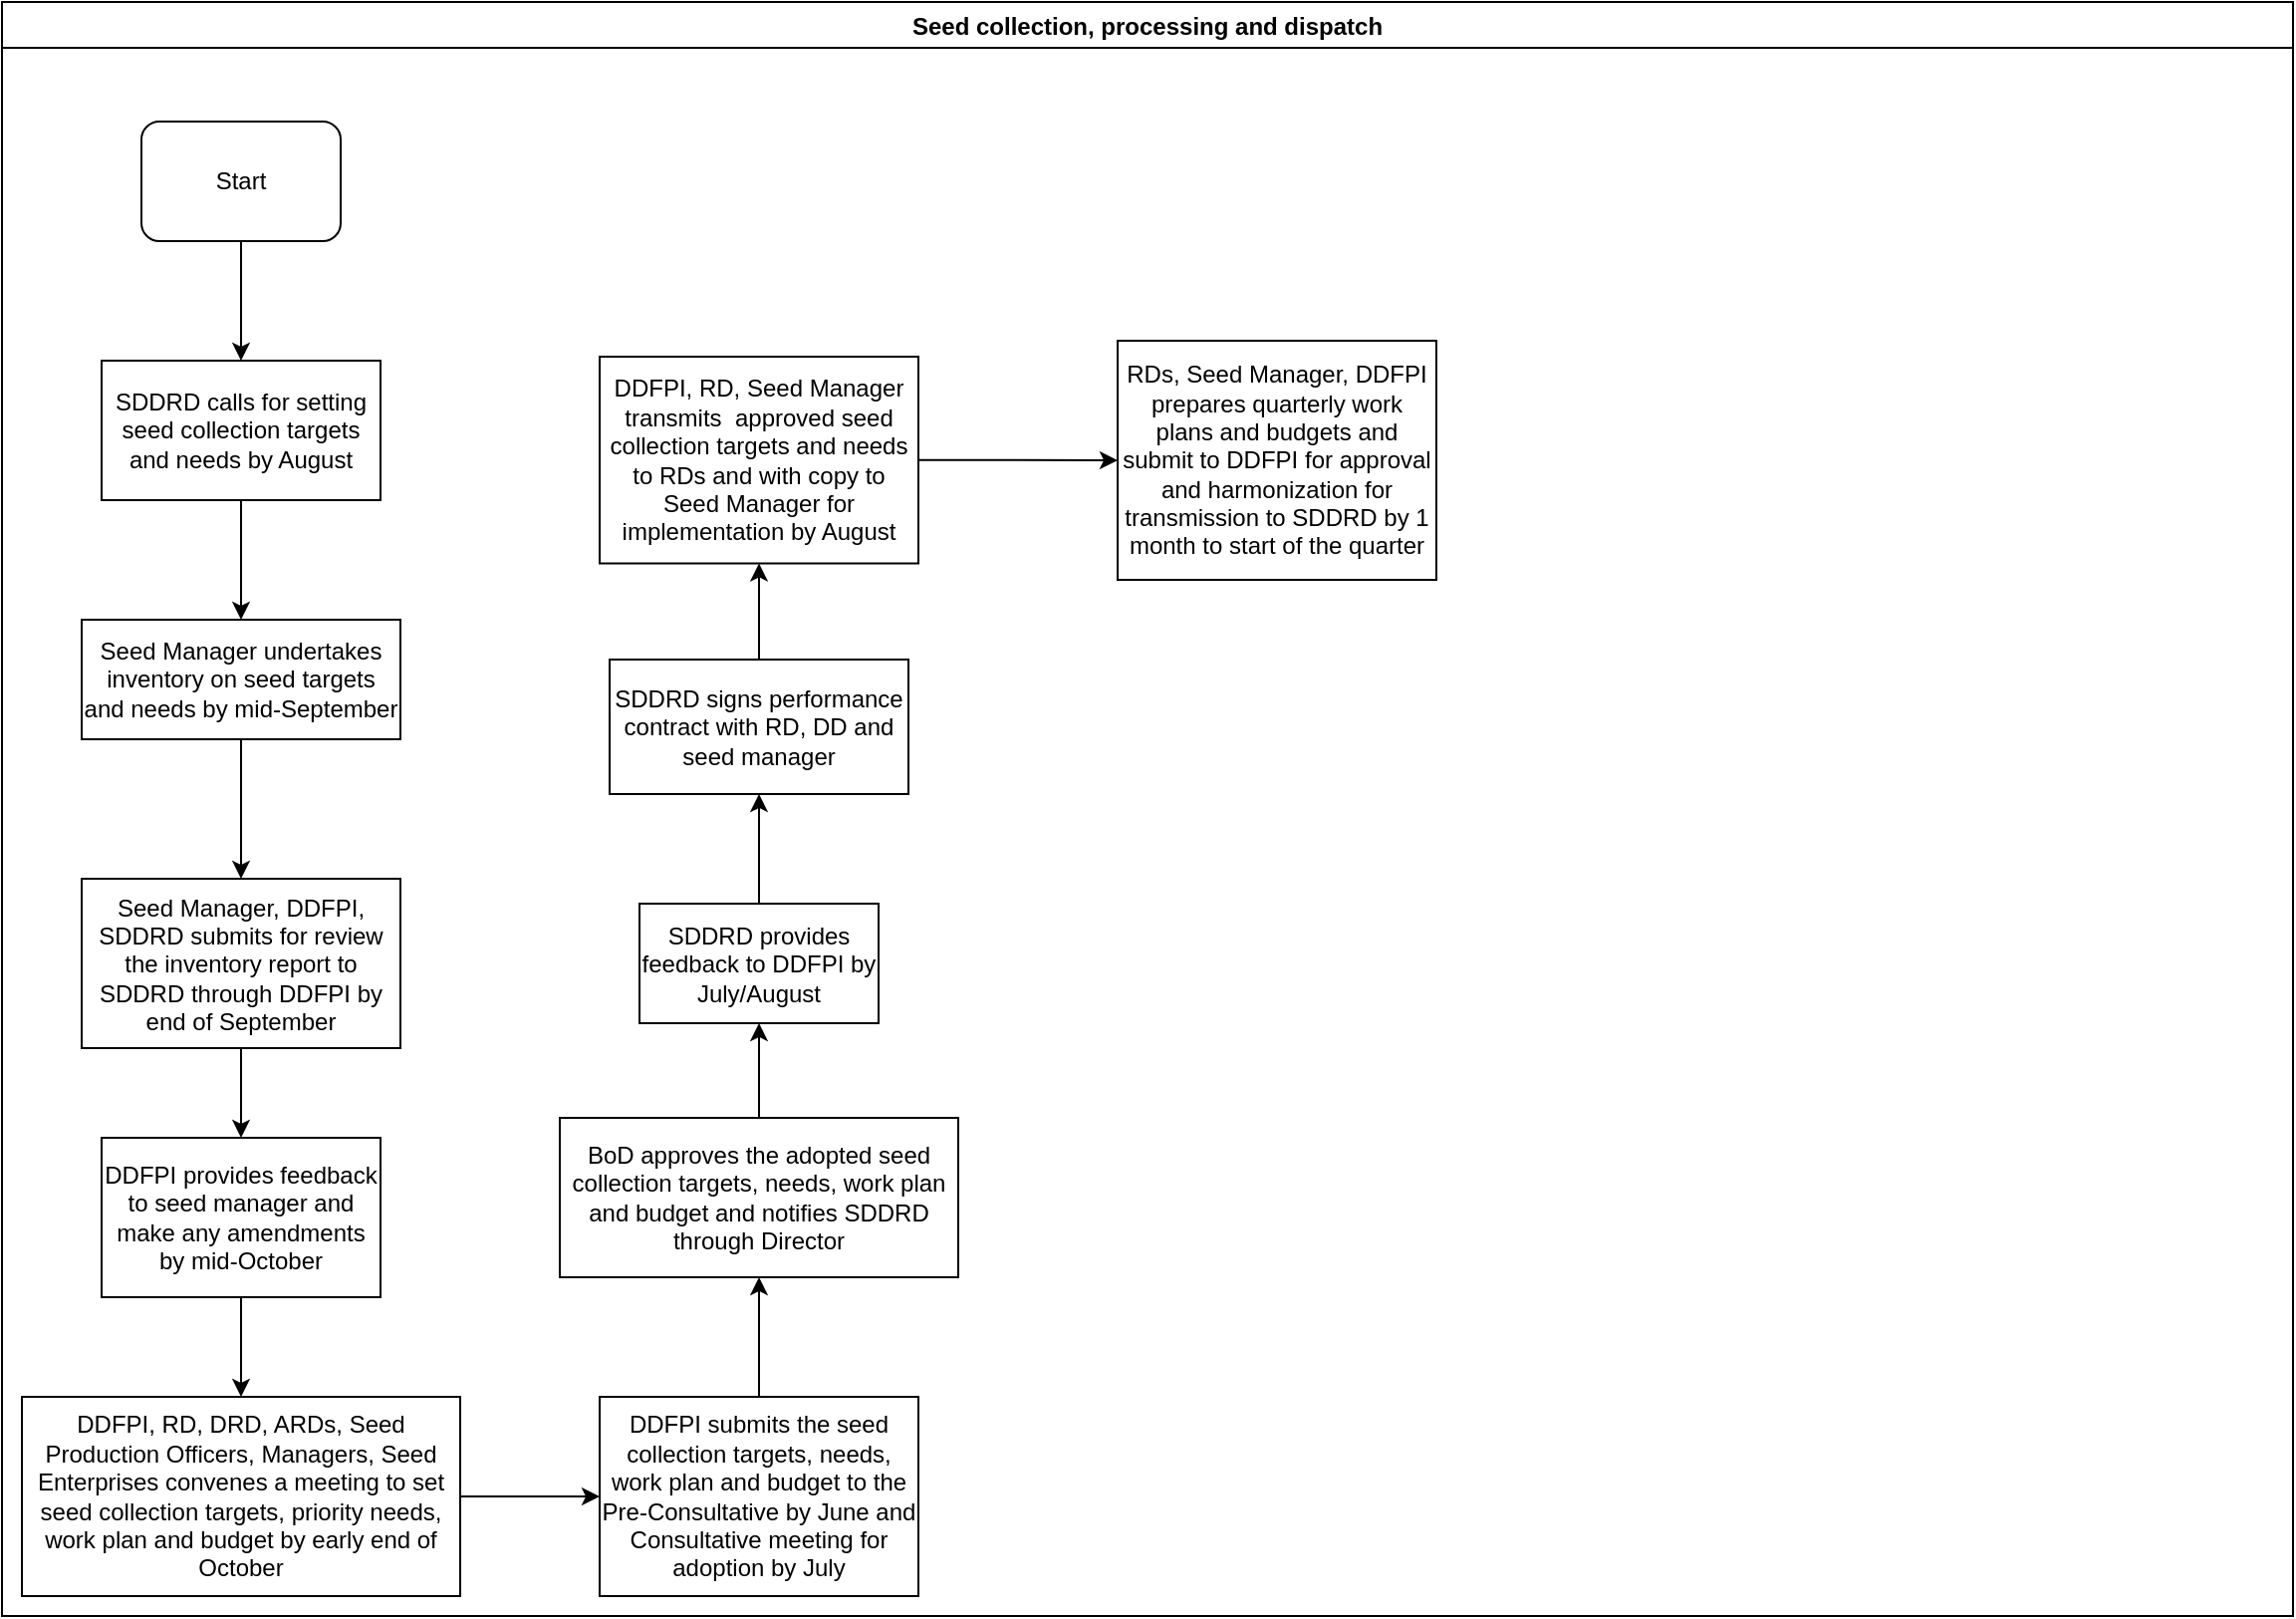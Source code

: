 <mxfile version="14.2.7" type="github">
  <diagram id="Hti3g_JA2gQ-FCei74Bm" name="Page-1">
    <mxGraphModel dx="1038" dy="547" grid="1" gridSize="10" guides="1" tooltips="1" connect="1" arrows="1" fold="1" page="1" pageScale="1" pageWidth="1169" pageHeight="827" math="0" shadow="0">
      <root>
        <mxCell id="0" />
        <mxCell id="1" parent="0" />
        <mxCell id="CFJs6edvpneOBIYGKQMz-1" value="Seed collection, processing and dispatch" style="swimlane;" vertex="1" parent="1">
          <mxGeometry x="10" y="10" width="1150" height="810" as="geometry" />
        </mxCell>
        <mxCell id="CFJs6edvpneOBIYGKQMz-2" value="Start" style="rounded=1;whiteSpace=wrap;html=1;" vertex="1" parent="CFJs6edvpneOBIYGKQMz-1">
          <mxGeometry x="70" y="60" width="100" height="60" as="geometry" />
        </mxCell>
        <mxCell id="CFJs6edvpneOBIYGKQMz-5" value="SDDRD calls for setting seed collection targets and needs by August" style="rounded=0;whiteSpace=wrap;html=1;" vertex="1" parent="CFJs6edvpneOBIYGKQMz-1">
          <mxGeometry x="50" y="180" width="140" height="70" as="geometry" />
        </mxCell>
        <mxCell id="CFJs6edvpneOBIYGKQMz-4" value="" style="edgeStyle=orthogonalEdgeStyle;rounded=0;orthogonalLoop=1;jettySize=auto;html=1;" edge="1" parent="CFJs6edvpneOBIYGKQMz-1" source="CFJs6edvpneOBIYGKQMz-2" target="CFJs6edvpneOBIYGKQMz-5">
          <mxGeometry relative="1" as="geometry">
            <mxPoint x="120" y="200" as="targetPoint" />
          </mxGeometry>
        </mxCell>
        <mxCell id="CFJs6edvpneOBIYGKQMz-6" value="Seed Manager undertakes inventory on seed targets and needs by mid-September" style="whiteSpace=wrap;html=1;rounded=0;" vertex="1" parent="CFJs6edvpneOBIYGKQMz-1">
          <mxGeometry x="40" y="310" width="160" height="60" as="geometry" />
        </mxCell>
        <mxCell id="CFJs6edvpneOBIYGKQMz-7" value="" style="edgeStyle=orthogonalEdgeStyle;rounded=0;orthogonalLoop=1;jettySize=auto;html=1;" edge="1" parent="CFJs6edvpneOBIYGKQMz-1" source="CFJs6edvpneOBIYGKQMz-5" target="CFJs6edvpneOBIYGKQMz-6">
          <mxGeometry relative="1" as="geometry" />
        </mxCell>
        <mxCell id="CFJs6edvpneOBIYGKQMz-8" value="Seed Manager, DDFPI, SDDRD submits for review the inventory report to SDDRD through DDFPI by end of September" style="whiteSpace=wrap;html=1;rounded=0;" vertex="1" parent="CFJs6edvpneOBIYGKQMz-1">
          <mxGeometry x="40" y="440" width="160" height="85" as="geometry" />
        </mxCell>
        <mxCell id="CFJs6edvpneOBIYGKQMz-9" value="" style="edgeStyle=orthogonalEdgeStyle;rounded=0;orthogonalLoop=1;jettySize=auto;html=1;" edge="1" parent="CFJs6edvpneOBIYGKQMz-1" source="CFJs6edvpneOBIYGKQMz-6" target="CFJs6edvpneOBIYGKQMz-8">
          <mxGeometry relative="1" as="geometry" />
        </mxCell>
        <mxCell id="CFJs6edvpneOBIYGKQMz-10" value="DDFPI provides feedback to seed manager and make any amendments by mid-October" style="whiteSpace=wrap;html=1;rounded=0;" vertex="1" parent="CFJs6edvpneOBIYGKQMz-1">
          <mxGeometry x="50" y="570" width="140" height="80" as="geometry" />
        </mxCell>
        <mxCell id="CFJs6edvpneOBIYGKQMz-11" value="" style="edgeStyle=orthogonalEdgeStyle;rounded=0;orthogonalLoop=1;jettySize=auto;html=1;" edge="1" parent="CFJs6edvpneOBIYGKQMz-1" source="CFJs6edvpneOBIYGKQMz-8" target="CFJs6edvpneOBIYGKQMz-10">
          <mxGeometry relative="1" as="geometry" />
        </mxCell>
        <mxCell id="CFJs6edvpneOBIYGKQMz-16" value="BoD approves the adopted seed collection targets, needs, work plan and budget and notifies SDDRD through Director" style="whiteSpace=wrap;html=1;rounded=0;" vertex="1" parent="CFJs6edvpneOBIYGKQMz-1">
          <mxGeometry x="280" y="560" width="200" height="80" as="geometry" />
        </mxCell>
        <mxCell id="CFJs6edvpneOBIYGKQMz-18" value="SDDRD provides feedback to DDFPI by July/August" style="whiteSpace=wrap;html=1;rounded=0;" vertex="1" parent="CFJs6edvpneOBIYGKQMz-1">
          <mxGeometry x="320" y="452.5" width="120" height="60" as="geometry" />
        </mxCell>
        <mxCell id="CFJs6edvpneOBIYGKQMz-19" value="" style="edgeStyle=orthogonalEdgeStyle;rounded=0;orthogonalLoop=1;jettySize=auto;html=1;" edge="1" parent="CFJs6edvpneOBIYGKQMz-1" source="CFJs6edvpneOBIYGKQMz-16" target="CFJs6edvpneOBIYGKQMz-18">
          <mxGeometry relative="1" as="geometry" />
        </mxCell>
        <mxCell id="CFJs6edvpneOBIYGKQMz-20" value="SDDRD signs performance contract with RD, DD and seed manager" style="whiteSpace=wrap;html=1;rounded=0;" vertex="1" parent="CFJs6edvpneOBIYGKQMz-1">
          <mxGeometry x="305" y="330" width="150" height="67.5" as="geometry" />
        </mxCell>
        <mxCell id="CFJs6edvpneOBIYGKQMz-21" value="" style="edgeStyle=orthogonalEdgeStyle;rounded=0;orthogonalLoop=1;jettySize=auto;html=1;" edge="1" parent="CFJs6edvpneOBIYGKQMz-1" source="CFJs6edvpneOBIYGKQMz-18" target="CFJs6edvpneOBIYGKQMz-20">
          <mxGeometry relative="1" as="geometry" />
        </mxCell>
        <mxCell id="CFJs6edvpneOBIYGKQMz-22" value="DDFPI, RD, Seed Manager transmits&amp;nbsp; approved seed collection targets and needs to RDs and with copy to Seed Manager for implementation by August" style="whiteSpace=wrap;html=1;rounded=0;" vertex="1" parent="CFJs6edvpneOBIYGKQMz-1">
          <mxGeometry x="300" y="178" width="160" height="103.75" as="geometry" />
        </mxCell>
        <mxCell id="CFJs6edvpneOBIYGKQMz-23" value="" style="edgeStyle=orthogonalEdgeStyle;rounded=0;orthogonalLoop=1;jettySize=auto;html=1;" edge="1" parent="CFJs6edvpneOBIYGKQMz-1" source="CFJs6edvpneOBIYGKQMz-20" target="CFJs6edvpneOBIYGKQMz-22">
          <mxGeometry relative="1" as="geometry" />
        </mxCell>
        <mxCell id="CFJs6edvpneOBIYGKQMz-15" value="" style="edgeStyle=orthogonalEdgeStyle;rounded=0;orthogonalLoop=1;jettySize=auto;html=1;" edge="1" parent="1" source="CFJs6edvpneOBIYGKQMz-12" target="CFJs6edvpneOBIYGKQMz-14">
          <mxGeometry relative="1" as="geometry" />
        </mxCell>
        <mxCell id="CFJs6edvpneOBIYGKQMz-12" value="DDFPI, RD, DRD, ARDs, Seed Production Officers, Managers, Seed Enterprises convenes a meeting to set seed collection targets, priority needs, work plan and budget by early end of October" style="whiteSpace=wrap;html=1;rounded=0;" vertex="1" parent="1">
          <mxGeometry x="20" y="710" width="220" height="100" as="geometry" />
        </mxCell>
        <mxCell id="CFJs6edvpneOBIYGKQMz-13" value="" style="edgeStyle=orthogonalEdgeStyle;rounded=0;orthogonalLoop=1;jettySize=auto;html=1;" edge="1" parent="1" source="CFJs6edvpneOBIYGKQMz-10" target="CFJs6edvpneOBIYGKQMz-12">
          <mxGeometry relative="1" as="geometry" />
        </mxCell>
        <mxCell id="CFJs6edvpneOBIYGKQMz-17" value="" style="edgeStyle=orthogonalEdgeStyle;rounded=0;orthogonalLoop=1;jettySize=auto;html=1;" edge="1" parent="1" source="CFJs6edvpneOBIYGKQMz-14" target="CFJs6edvpneOBIYGKQMz-16">
          <mxGeometry relative="1" as="geometry" />
        </mxCell>
        <mxCell id="CFJs6edvpneOBIYGKQMz-14" value="DDFPI submits the seed collection targets, needs, work plan and budget to the Pre-Consultative by June and Consultative meeting for adoption by July" style="whiteSpace=wrap;html=1;rounded=0;" vertex="1" parent="1">
          <mxGeometry x="310" y="710" width="160" height="100" as="geometry" />
        </mxCell>
        <mxCell id="CFJs6edvpneOBIYGKQMz-24" value="RDs, Seed Manager, DDFPI prepares quarterly work plans and budgets and submit to DDFPI for approval and harmonization for transmission to SDDRD by 1 month to start of the quarter" style="whiteSpace=wrap;html=1;rounded=0;" vertex="1" parent="1">
          <mxGeometry x="570" y="180" width="160" height="120" as="geometry" />
        </mxCell>
        <mxCell id="CFJs6edvpneOBIYGKQMz-25" value="" style="edgeStyle=orthogonalEdgeStyle;rounded=0;orthogonalLoop=1;jettySize=auto;html=1;" edge="1" parent="1" source="CFJs6edvpneOBIYGKQMz-22" target="CFJs6edvpneOBIYGKQMz-24">
          <mxGeometry relative="1" as="geometry" />
        </mxCell>
      </root>
    </mxGraphModel>
  </diagram>
</mxfile>
